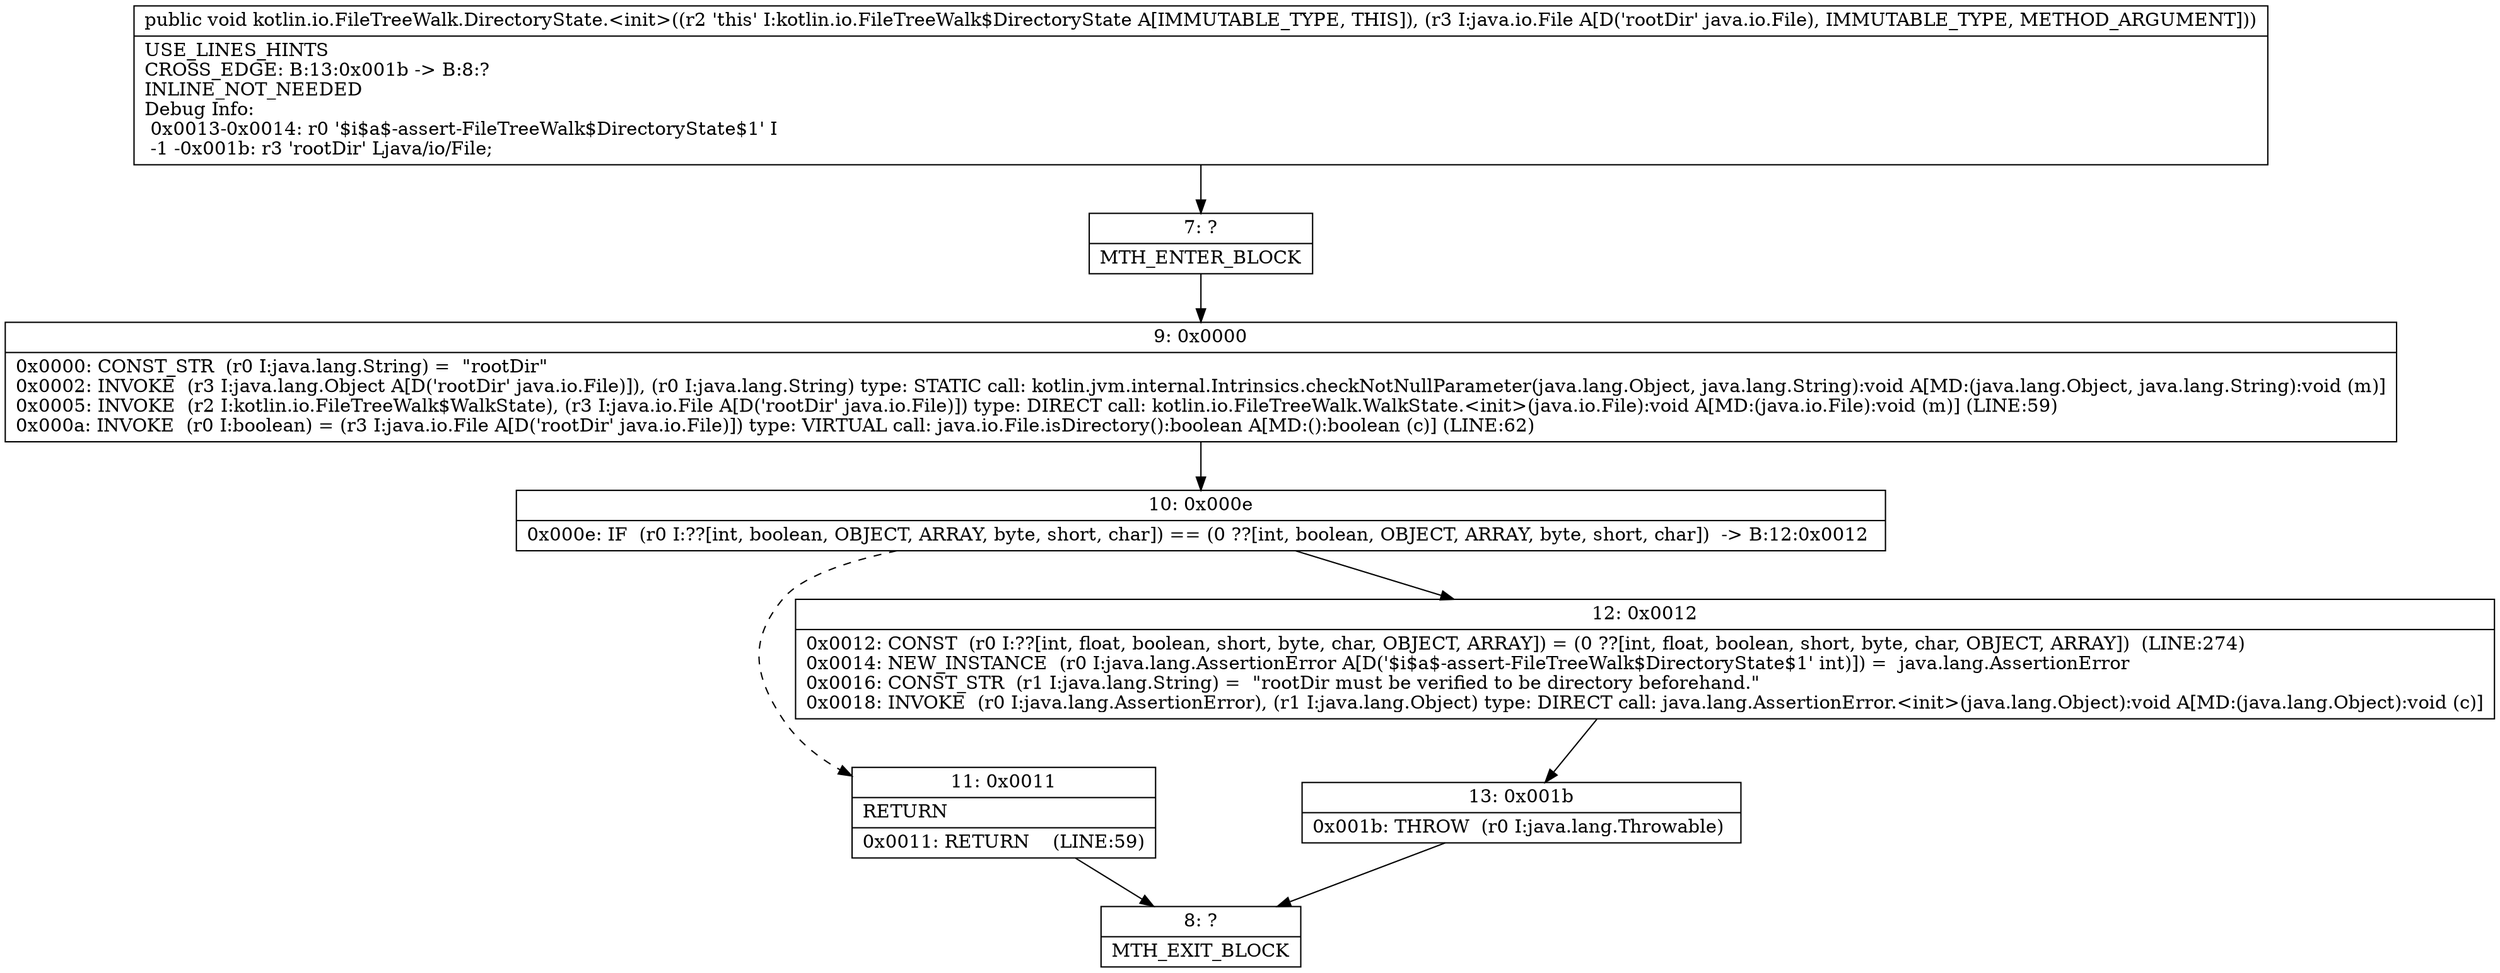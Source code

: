 digraph "CFG forkotlin.io.FileTreeWalk.DirectoryState.\<init\>(Ljava\/io\/File;)V" {
Node_7 [shape=record,label="{7\:\ ?|MTH_ENTER_BLOCK\l}"];
Node_9 [shape=record,label="{9\:\ 0x0000|0x0000: CONST_STR  (r0 I:java.lang.String) =  \"rootDir\" \l0x0002: INVOKE  (r3 I:java.lang.Object A[D('rootDir' java.io.File)]), (r0 I:java.lang.String) type: STATIC call: kotlin.jvm.internal.Intrinsics.checkNotNullParameter(java.lang.Object, java.lang.String):void A[MD:(java.lang.Object, java.lang.String):void (m)]\l0x0005: INVOKE  (r2 I:kotlin.io.FileTreeWalk$WalkState), (r3 I:java.io.File A[D('rootDir' java.io.File)]) type: DIRECT call: kotlin.io.FileTreeWalk.WalkState.\<init\>(java.io.File):void A[MD:(java.io.File):void (m)] (LINE:59)\l0x000a: INVOKE  (r0 I:boolean) = (r3 I:java.io.File A[D('rootDir' java.io.File)]) type: VIRTUAL call: java.io.File.isDirectory():boolean A[MD:():boolean (c)] (LINE:62)\l}"];
Node_10 [shape=record,label="{10\:\ 0x000e|0x000e: IF  (r0 I:??[int, boolean, OBJECT, ARRAY, byte, short, char]) == (0 ??[int, boolean, OBJECT, ARRAY, byte, short, char])  \-\> B:12:0x0012 \l}"];
Node_11 [shape=record,label="{11\:\ 0x0011|RETURN\l|0x0011: RETURN    (LINE:59)\l}"];
Node_8 [shape=record,label="{8\:\ ?|MTH_EXIT_BLOCK\l}"];
Node_12 [shape=record,label="{12\:\ 0x0012|0x0012: CONST  (r0 I:??[int, float, boolean, short, byte, char, OBJECT, ARRAY]) = (0 ??[int, float, boolean, short, byte, char, OBJECT, ARRAY])  (LINE:274)\l0x0014: NEW_INSTANCE  (r0 I:java.lang.AssertionError A[D('$i$a$\-assert\-FileTreeWalk$DirectoryState$1' int)]) =  java.lang.AssertionError \l0x0016: CONST_STR  (r1 I:java.lang.String) =  \"rootDir must be verified to be directory beforehand.\" \l0x0018: INVOKE  (r0 I:java.lang.AssertionError), (r1 I:java.lang.Object) type: DIRECT call: java.lang.AssertionError.\<init\>(java.lang.Object):void A[MD:(java.lang.Object):void (c)]\l}"];
Node_13 [shape=record,label="{13\:\ 0x001b|0x001b: THROW  (r0 I:java.lang.Throwable) \l}"];
MethodNode[shape=record,label="{public void kotlin.io.FileTreeWalk.DirectoryState.\<init\>((r2 'this' I:kotlin.io.FileTreeWalk$DirectoryState A[IMMUTABLE_TYPE, THIS]), (r3 I:java.io.File A[D('rootDir' java.io.File), IMMUTABLE_TYPE, METHOD_ARGUMENT]))  | USE_LINES_HINTS\lCROSS_EDGE: B:13:0x001b \-\> B:8:?\lINLINE_NOT_NEEDED\lDebug Info:\l  0x0013\-0x0014: r0 '$i$a$\-assert\-FileTreeWalk$DirectoryState$1' I\l  \-1 \-0x001b: r3 'rootDir' Ljava\/io\/File;\l}"];
MethodNode -> Node_7;Node_7 -> Node_9;
Node_9 -> Node_10;
Node_10 -> Node_11[style=dashed];
Node_10 -> Node_12;
Node_11 -> Node_8;
Node_12 -> Node_13;
Node_13 -> Node_8;
}

